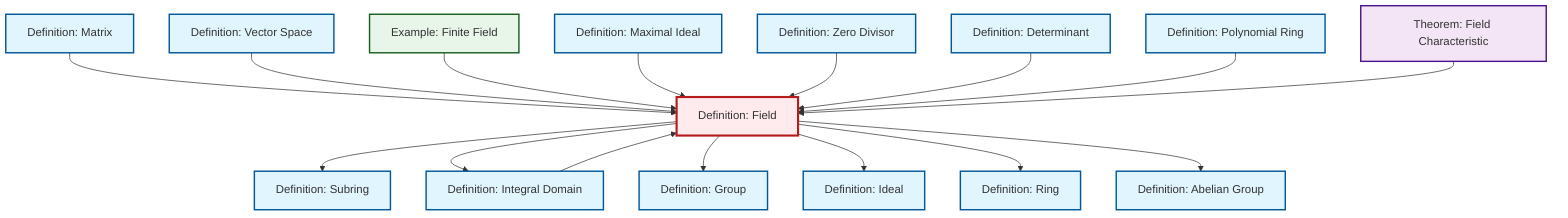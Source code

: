 graph TD
    classDef definition fill:#e1f5fe,stroke:#01579b,stroke-width:2px
    classDef theorem fill:#f3e5f5,stroke:#4a148c,stroke-width:2px
    classDef axiom fill:#fff3e0,stroke:#e65100,stroke-width:2px
    classDef example fill:#e8f5e9,stroke:#1b5e20,stroke-width:2px
    classDef current fill:#ffebee,stroke:#b71c1c,stroke-width:3px
    def-abelian-group["Definition: Abelian Group"]:::definition
    def-ring["Definition: Ring"]:::definition
    def-ideal["Definition: Ideal"]:::definition
    def-polynomial-ring["Definition: Polynomial Ring"]:::definition
    thm-field-characteristic["Theorem: Field Characteristic"]:::theorem
    def-vector-space["Definition: Vector Space"]:::definition
    def-maximal-ideal["Definition: Maximal Ideal"]:::definition
    ex-finite-field["Example: Finite Field"]:::example
    def-group["Definition: Group"]:::definition
    def-subring["Definition: Subring"]:::definition
    def-matrix["Definition: Matrix"]:::definition
    def-integral-domain["Definition: Integral Domain"]:::definition
    def-zero-divisor["Definition: Zero Divisor"]:::definition
    def-field["Definition: Field"]:::definition
    def-determinant["Definition: Determinant"]:::definition
    def-field --> def-subring
    def-matrix --> def-field
    def-vector-space --> def-field
    ex-finite-field --> def-field
    def-maximal-ideal --> def-field
    def-zero-divisor --> def-field
    def-field --> def-integral-domain
    def-determinant --> def-field
    def-field --> def-group
    def-field --> def-ideal
    def-polynomial-ring --> def-field
    def-integral-domain --> def-field
    thm-field-characteristic --> def-field
    def-field --> def-ring
    def-field --> def-abelian-group
    class def-field current